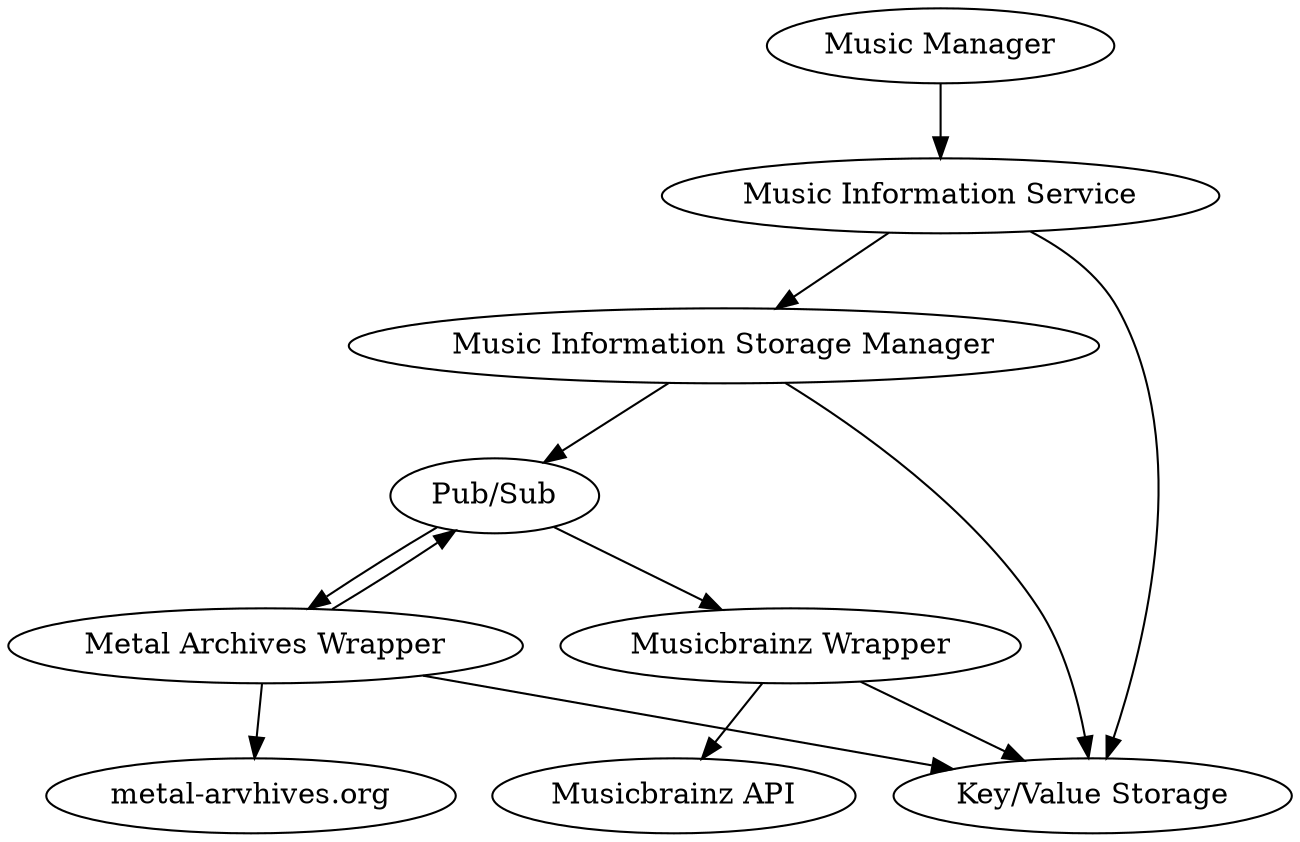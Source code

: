 digraph G {
  "Music Manager" -> "Music Information Service"
  "Music Information Service" -> "Music Information Storage Manager"
  "Music Information Storage Manager" -> "Key/Value Storage"
  "Music Information Storage Manager" -> "Pub/Sub"
  "Metal Archives Wrapper" -> "metal-arvhives.org"
  "Musicbrainz Wrapper" -> "Musicbrainz API"
  "Musicbrainz Wrapper" -> "Key/Value Storage"
  "Pub/Sub" -> "Musicbrainz Wrapper"
  "Music Information Service" -> "Key/Value Storage"
  "Metal Archives Wrapper" -> "Key/Value Storage"
  "Pub/Sub" -> "Metal Archives Wrapper"
  "Metal Archives Wrapper" -> "Pub/Sub"
 }
